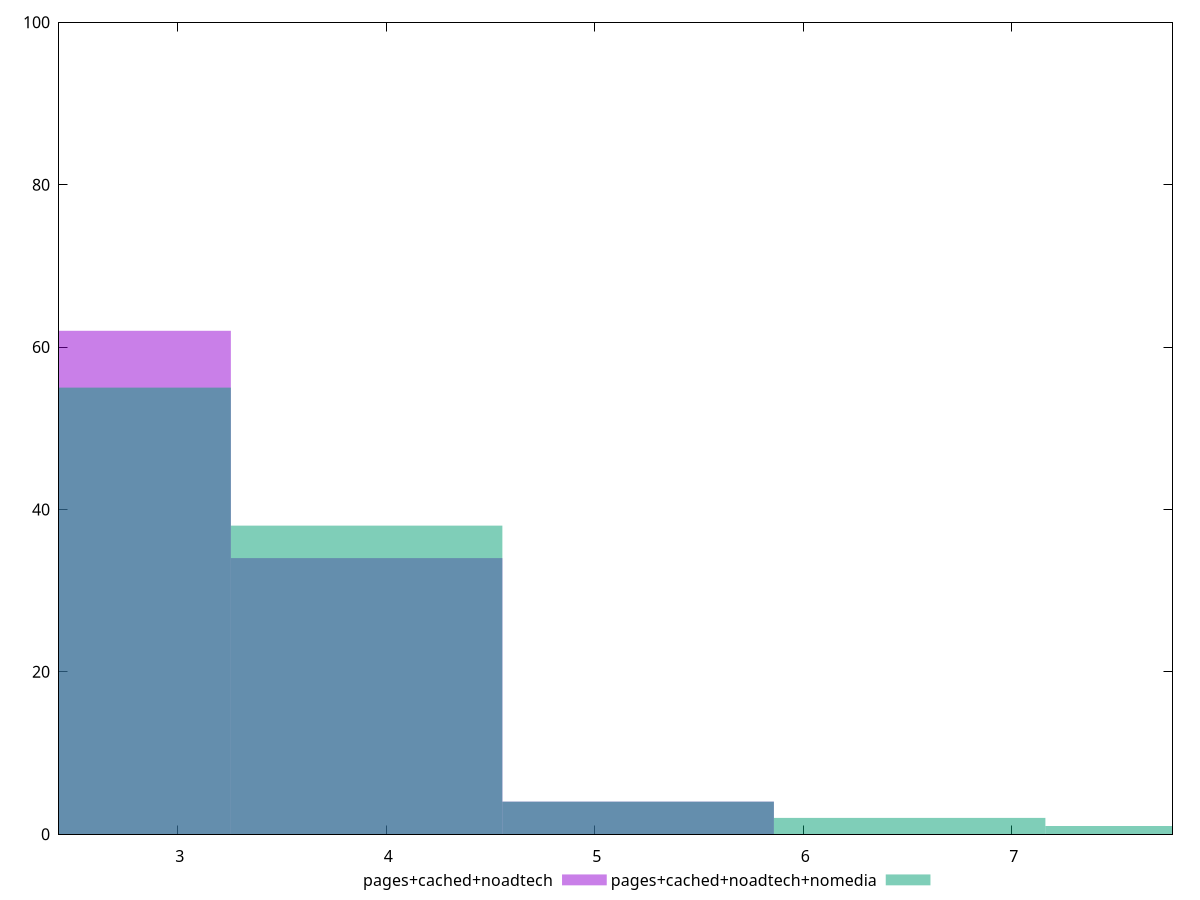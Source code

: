 reset

$pagesCachedNoadtech <<EOF
3.9062386085771847 34
2.60415907238479 62
5.20831814476958 4
EOF

$pagesCachedNoadtechNomedia <<EOF
2.60415907238479 55
3.9062386085771847 38
5.20831814476958 4
6.510397680961974 2
7.8124772171543695 1
EOF

set key outside below
set boxwidth 1.302079536192395
set xrange [2.4309999999999996:7.771]
set yrange [0:100]
set trange [0:100]
set style fill transparent solid 0.5 noborder
set terminal svg size 640, 500 enhanced background rgb 'white'
set output "report_00025_2021-02-22T21:38:55.199Z/server-response-time/comparison/histogram/2_vs_3.svg"

plot $pagesCachedNoadtech title "pages+cached+noadtech" with boxes, \
     $pagesCachedNoadtechNomedia title "pages+cached+noadtech+nomedia" with boxes

reset
